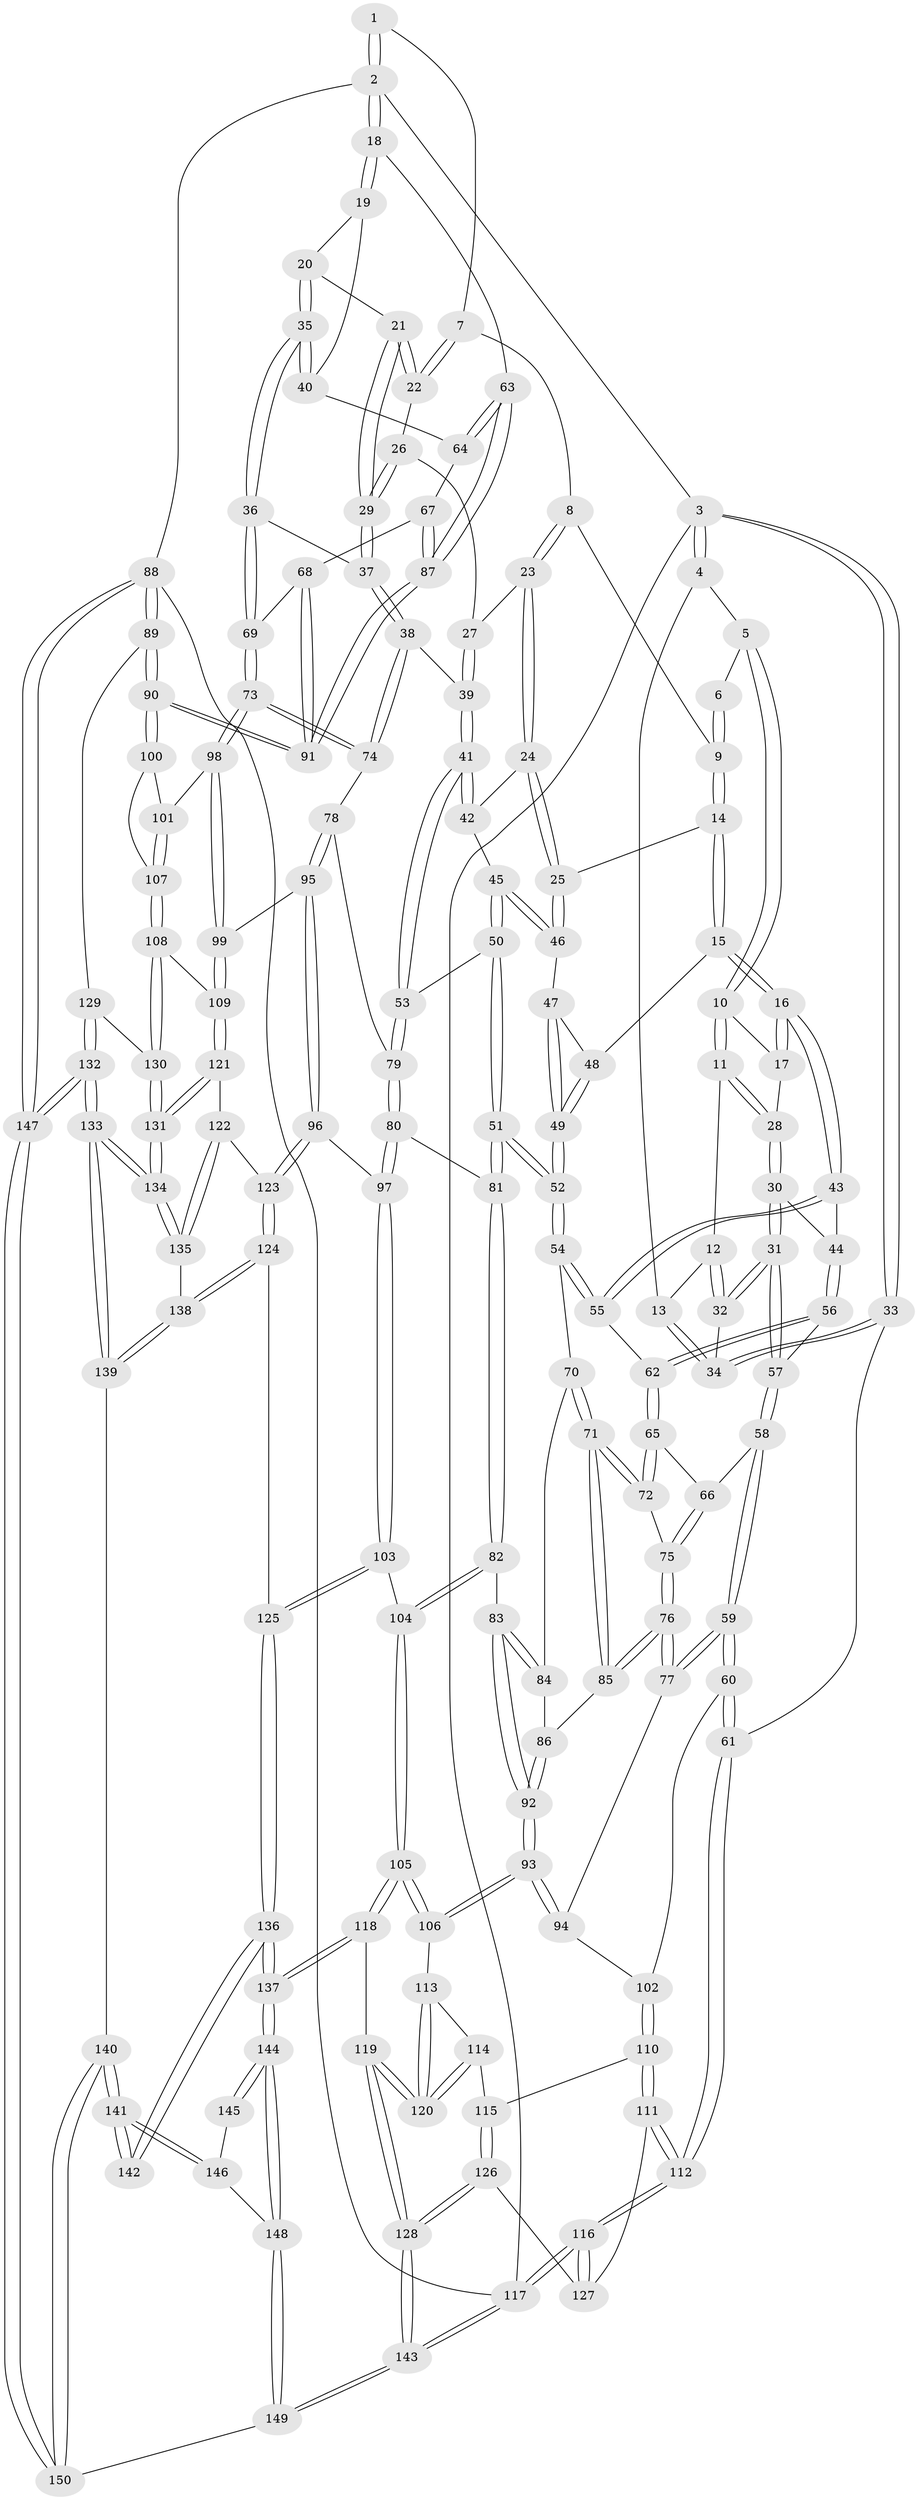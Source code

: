 // Generated by graph-tools (version 1.1) at 2025/27/03/09/25 03:27:13]
// undirected, 150 vertices, 372 edges
graph export_dot {
graph [start="1"]
  node [color=gray90,style=filled];
  1 [pos="+0.7412049952570209+0"];
  2 [pos="+1+0"];
  3 [pos="+0+0"];
  4 [pos="+0.09532322287939285+0"];
  5 [pos="+0.33797346666911926+0"];
  6 [pos="+0.3941701889449022+0"];
  7 [pos="+0.7228756307693316+0"];
  8 [pos="+0.5924440235661318+0.0691396128274237"];
  9 [pos="+0.4164983772066041+0"];
  10 [pos="+0.30735678173496983+0"];
  11 [pos="+0.22099636575477044+0.0926995492068179"];
  12 [pos="+0.19930160719429607+0.0941517741246904"];
  13 [pos="+0.09527576711551204+0.08002910710410338"];
  14 [pos="+0.4741232668057924+0.10472321707636206"];
  15 [pos="+0.3667160147663445+0.18611086773547397"];
  16 [pos="+0.36500668693740107+0.18684910629844584"];
  17 [pos="+0.33230007753703+0.09117111303622345"];
  18 [pos="+1+0"];
  19 [pos="+0.8885910589133952+0.1113421859189228"];
  20 [pos="+0.8224815538727007+0.10861065139249529"];
  21 [pos="+0.7638347274934262+0.08057502573484232"];
  22 [pos="+0.7359499984433717+0.04102524678906491"];
  23 [pos="+0.5785426225472681+0.11555582354697135"];
  24 [pos="+0.5759205667871977+0.11679606033229885"];
  25 [pos="+0.5000737606739594+0.12015321152160792"];
  26 [pos="+0.6828833723450852+0.09953004690457948"];
  27 [pos="+0.6326024214763041+0.127446186436315"];
  28 [pos="+0.23812083380119778+0.13615380237677144"];
  29 [pos="+0.7307801410439423+0.268971902289422"];
  30 [pos="+0.24004412213264767+0.14431391508052138"];
  31 [pos="+0.1292292837886927+0.21770480865837058"];
  32 [pos="+0.12377285816427203+0.21261152562286081"];
  33 [pos="+0+0.2167968280377662"];
  34 [pos="+0.04749010729580109+0.1577216666505011"];
  35 [pos="+0.7945520359350396+0.260187550561892"];
  36 [pos="+0.7373485667795732+0.27570759338000117"];
  37 [pos="+0.7305570883927842+0.2745857769994596"];
  38 [pos="+0.7126477494072189+0.2794849765873601"];
  39 [pos="+0.6920259075852921+0.2826213407949018"];
  40 [pos="+0.8653260907040741+0.2570944824054659"];
  41 [pos="+0.6848868536546537+0.28585884916283305"];
  42 [pos="+0.5854670109226732+0.1763079403540162"];
  43 [pos="+0.35055371892148623+0.20424422718356178"];
  44 [pos="+0.30264226917564757+0.20586354925767306"];
  45 [pos="+0.5467653542366614+0.22988223973618824"];
  46 [pos="+0.5133611591366234+0.21095587586685563"];
  47 [pos="+0.49867841156689324+0.22353709693997237"];
  48 [pos="+0.42204000857066204+0.208891115584251"];
  49 [pos="+0.4774874622430438+0.2638395814532896"];
  50 [pos="+0.5959288779531053+0.2877808075979799"];
  51 [pos="+0.4589917862996387+0.35962823833840835"];
  52 [pos="+0.4530812223435691+0.353504736463751"];
  53 [pos="+0.6726508003501578+0.29389978092103075"];
  54 [pos="+0.3994531649145651+0.32663712884713736"];
  55 [pos="+0.3864293440879777+0.3075073701763236"];
  56 [pos="+0.22429499282877105+0.2770765579881325"];
  57 [pos="+0.13933073116193836+0.23894531700018362"];
  58 [pos="+0.0944719259339996+0.32998966403292224"];
  59 [pos="+0+0.41022731551994696"];
  60 [pos="+0+0.41353161642871156"];
  61 [pos="+0+0.40642440171120336"];
  62 [pos="+0.23358241354648976+0.32312106489303205"];
  63 [pos="+1+0"];
  64 [pos="+0.8783256219131405+0.26306183640123626"];
  65 [pos="+0.23315550744398017+0.32683436312874853"];
  66 [pos="+0.14569917772530117+0.3659746411487909"];
  67 [pos="+0.9311011608871257+0.33504972361471924"];
  68 [pos="+0.8931015403419764+0.44146116426493826"];
  69 [pos="+0.8411952175616115+0.4565316682085442"];
  70 [pos="+0.3680434742254621+0.3497433165378273"];
  71 [pos="+0.26494252769043614+0.3966076077794658"];
  72 [pos="+0.2451477691602911+0.3573446183229326"];
  73 [pos="+0.8060884528215484+0.4945063540879496"];
  74 [pos="+0.7456031665128224+0.47407228302827215"];
  75 [pos="+0.1517273448003979+0.4131219277605925"];
  76 [pos="+0.15178250098530405+0.448810210756425"];
  77 [pos="+0.14934954256231195+0.4525348022812856"];
  78 [pos="+0.6621046141129082+0.4654784937885623"];
  79 [pos="+0.6290044124856174+0.4458692214307337"];
  80 [pos="+0.5223850428151892+0.488971436782878"];
  81 [pos="+0.48397611531760215+0.4767275032799744"];
  82 [pos="+0.4410951540635994+0.5046361611119915"];
  83 [pos="+0.40555259346972744+0.512685108427887"];
  84 [pos="+0.3472772360883814+0.4097565750997086"];
  85 [pos="+0.26394652337621416+0.41078796853651484"];
  86 [pos="+0.2797797138335882+0.44073855171430115"];
  87 [pos="+1+0.3022530575035198"];
  88 [pos="+1+1"];
  89 [pos="+1+0.6452181274059537"];
  90 [pos="+1+0.6426239060125385"];
  91 [pos="+1+0.636279347803837"];
  92 [pos="+0.31507511856548964+0.5416448549375628"];
  93 [pos="+0.2995071163495393+0.560479411915876"];
  94 [pos="+0.1669509021468612+0.5304919095389716"];
  95 [pos="+0.686813188330566+0.6097754810774105"];
  96 [pos="+0.6337638807902753+0.6318567123952318"];
  97 [pos="+0.5881827902992969+0.6223608240899271"];
  98 [pos="+0.803801301114668+0.5279906724842652"];
  99 [pos="+0.7490961902627377+0.6114112025564594"];
  100 [pos="+0.9897138271273536+0.6302273574105275"];
  101 [pos="+0.8725638380152028+0.5834527180222601"];
  102 [pos="+0.1080691361036561+0.5776108583421512"];
  103 [pos="+0.483006449325172+0.7395432450379726"];
  104 [pos="+0.4589964953863056+0.740931322425457"];
  105 [pos="+0.4000606671980028+0.765286503240771"];
  106 [pos="+0.2990424485755718+0.5694961858761686"];
  107 [pos="+0.821013952744037+0.6866543933110286"];
  108 [pos="+0.8085670255437152+0.693794312520636"];
  109 [pos="+0.7884331951102739+0.6864659206467585"];
  110 [pos="+0.0995981100747217+0.6544324597485154"];
  111 [pos="+0.012584770011227106+0.7111188299546897"];
  112 [pos="+0+0.7361871578152522"];
  113 [pos="+0.2467496264762086+0.6324572753303918"];
  114 [pos="+0.18438237410151853+0.6806921055354713"];
  115 [pos="+0.16259918523558287+0.6822011309936056"];
  116 [pos="+0+1"];
  117 [pos="+0+1"];
  118 [pos="+0.35677993227080007+0.8221022829512465"];
  119 [pos="+0.3184784706010244+0.8300352150308782"];
  120 [pos="+0.30217414141293814+0.8077433132007807"];
  121 [pos="+0.7028978816958811+0.7703364853203186"];
  122 [pos="+0.6799646209608494+0.7770160721433946"];
  123 [pos="+0.6749793519203969+0.7779495621621105"];
  124 [pos="+0.6605175455604065+0.7918587945623716"];
  125 [pos="+0.5784456106635468+0.8049102670703856"];
  126 [pos="+0.15747744063104052+0.8428943202455992"];
  127 [pos="+0.1401862219780648+0.8430712129477178"];
  128 [pos="+0.24736175543163214+0.8751409851356688"];
  129 [pos="+0.9108191543685485+0.773721793772253"];
  130 [pos="+0.859841276519308+0.7754181978373269"];
  131 [pos="+0.8204685296962352+0.8364206317757331"];
  132 [pos="+0.9809412204461613+1"];
  133 [pos="+0.9616545038015764+1"];
  134 [pos="+0.8183219655670032+0.9002012890686787"];
  135 [pos="+0.7812568366931962+0.8913801327969411"];
  136 [pos="+0.5669986751969266+0.8813678768453334"];
  137 [pos="+0.3816546676568398+0.858596987042493"];
  138 [pos="+0.6870255790585229+0.8825523955800998"];
  139 [pos="+0.6658175084797183+0.9297342228673269"];
  140 [pos="+0.5823055848264134+0.9544163923252901"];
  141 [pos="+0.580938476158861+0.9522359425754815"];
  142 [pos="+0.5674679327409766+0.891330129264326"];
  143 [pos="+0.17589394496910452+1"];
  144 [pos="+0.3935527130799559+0.8804603271366814"];
  145 [pos="+0.49958049203877364+0.8973677978198873"];
  146 [pos="+0.5098623277427861+0.9387452053993597"];
  147 [pos="+1+1"];
  148 [pos="+0.4138419907732012+0.929645626407347"];
  149 [pos="+0.4308979784050816+1"];
  150 [pos="+0.5467175418865372+1"];
  1 -- 2;
  1 -- 2;
  1 -- 7;
  2 -- 3;
  2 -- 18;
  2 -- 18;
  2 -- 88;
  3 -- 4;
  3 -- 4;
  3 -- 33;
  3 -- 33;
  3 -- 117;
  4 -- 5;
  4 -- 13;
  5 -- 6;
  5 -- 10;
  5 -- 10;
  6 -- 9;
  6 -- 9;
  7 -- 8;
  7 -- 22;
  7 -- 22;
  8 -- 9;
  8 -- 23;
  8 -- 23;
  9 -- 14;
  9 -- 14;
  10 -- 11;
  10 -- 11;
  10 -- 17;
  11 -- 12;
  11 -- 28;
  11 -- 28;
  12 -- 13;
  12 -- 32;
  12 -- 32;
  13 -- 34;
  13 -- 34;
  14 -- 15;
  14 -- 15;
  14 -- 25;
  15 -- 16;
  15 -- 16;
  15 -- 48;
  16 -- 17;
  16 -- 17;
  16 -- 43;
  16 -- 43;
  17 -- 28;
  18 -- 19;
  18 -- 19;
  18 -- 63;
  19 -- 20;
  19 -- 40;
  20 -- 21;
  20 -- 35;
  20 -- 35;
  21 -- 22;
  21 -- 22;
  21 -- 29;
  21 -- 29;
  22 -- 26;
  23 -- 24;
  23 -- 24;
  23 -- 27;
  24 -- 25;
  24 -- 25;
  24 -- 42;
  25 -- 46;
  25 -- 46;
  26 -- 27;
  26 -- 29;
  26 -- 29;
  27 -- 39;
  27 -- 39;
  28 -- 30;
  28 -- 30;
  29 -- 37;
  29 -- 37;
  30 -- 31;
  30 -- 31;
  30 -- 44;
  31 -- 32;
  31 -- 32;
  31 -- 57;
  31 -- 57;
  32 -- 34;
  33 -- 34;
  33 -- 34;
  33 -- 61;
  35 -- 36;
  35 -- 36;
  35 -- 40;
  35 -- 40;
  36 -- 37;
  36 -- 69;
  36 -- 69;
  37 -- 38;
  37 -- 38;
  38 -- 39;
  38 -- 74;
  38 -- 74;
  39 -- 41;
  39 -- 41;
  40 -- 64;
  41 -- 42;
  41 -- 42;
  41 -- 53;
  41 -- 53;
  42 -- 45;
  43 -- 44;
  43 -- 55;
  43 -- 55;
  44 -- 56;
  44 -- 56;
  45 -- 46;
  45 -- 46;
  45 -- 50;
  45 -- 50;
  46 -- 47;
  47 -- 48;
  47 -- 49;
  47 -- 49;
  48 -- 49;
  48 -- 49;
  49 -- 52;
  49 -- 52;
  50 -- 51;
  50 -- 51;
  50 -- 53;
  51 -- 52;
  51 -- 52;
  51 -- 81;
  51 -- 81;
  52 -- 54;
  52 -- 54;
  53 -- 79;
  53 -- 79;
  54 -- 55;
  54 -- 55;
  54 -- 70;
  55 -- 62;
  56 -- 57;
  56 -- 62;
  56 -- 62;
  57 -- 58;
  57 -- 58;
  58 -- 59;
  58 -- 59;
  58 -- 66;
  59 -- 60;
  59 -- 60;
  59 -- 77;
  59 -- 77;
  60 -- 61;
  60 -- 61;
  60 -- 102;
  61 -- 112;
  61 -- 112;
  62 -- 65;
  62 -- 65;
  63 -- 64;
  63 -- 64;
  63 -- 87;
  63 -- 87;
  64 -- 67;
  65 -- 66;
  65 -- 72;
  65 -- 72;
  66 -- 75;
  66 -- 75;
  67 -- 68;
  67 -- 87;
  67 -- 87;
  68 -- 69;
  68 -- 91;
  68 -- 91;
  69 -- 73;
  69 -- 73;
  70 -- 71;
  70 -- 71;
  70 -- 84;
  71 -- 72;
  71 -- 72;
  71 -- 85;
  71 -- 85;
  72 -- 75;
  73 -- 74;
  73 -- 74;
  73 -- 98;
  73 -- 98;
  74 -- 78;
  75 -- 76;
  75 -- 76;
  76 -- 77;
  76 -- 77;
  76 -- 85;
  76 -- 85;
  77 -- 94;
  78 -- 79;
  78 -- 95;
  78 -- 95;
  79 -- 80;
  79 -- 80;
  80 -- 81;
  80 -- 97;
  80 -- 97;
  81 -- 82;
  81 -- 82;
  82 -- 83;
  82 -- 104;
  82 -- 104;
  83 -- 84;
  83 -- 84;
  83 -- 92;
  83 -- 92;
  84 -- 86;
  85 -- 86;
  86 -- 92;
  86 -- 92;
  87 -- 91;
  87 -- 91;
  88 -- 89;
  88 -- 89;
  88 -- 147;
  88 -- 147;
  88 -- 117;
  89 -- 90;
  89 -- 90;
  89 -- 129;
  90 -- 91;
  90 -- 91;
  90 -- 100;
  90 -- 100;
  92 -- 93;
  92 -- 93;
  93 -- 94;
  93 -- 94;
  93 -- 106;
  93 -- 106;
  94 -- 102;
  95 -- 96;
  95 -- 96;
  95 -- 99;
  96 -- 97;
  96 -- 123;
  96 -- 123;
  97 -- 103;
  97 -- 103;
  98 -- 99;
  98 -- 99;
  98 -- 101;
  99 -- 109;
  99 -- 109;
  100 -- 101;
  100 -- 107;
  101 -- 107;
  101 -- 107;
  102 -- 110;
  102 -- 110;
  103 -- 104;
  103 -- 125;
  103 -- 125;
  104 -- 105;
  104 -- 105;
  105 -- 106;
  105 -- 106;
  105 -- 118;
  105 -- 118;
  106 -- 113;
  107 -- 108;
  107 -- 108;
  108 -- 109;
  108 -- 130;
  108 -- 130;
  109 -- 121;
  109 -- 121;
  110 -- 111;
  110 -- 111;
  110 -- 115;
  111 -- 112;
  111 -- 112;
  111 -- 127;
  112 -- 116;
  112 -- 116;
  113 -- 114;
  113 -- 120;
  113 -- 120;
  114 -- 115;
  114 -- 120;
  114 -- 120;
  115 -- 126;
  115 -- 126;
  116 -- 117;
  116 -- 117;
  116 -- 127;
  116 -- 127;
  117 -- 143;
  117 -- 143;
  118 -- 119;
  118 -- 137;
  118 -- 137;
  119 -- 120;
  119 -- 120;
  119 -- 128;
  119 -- 128;
  121 -- 122;
  121 -- 131;
  121 -- 131;
  122 -- 123;
  122 -- 135;
  122 -- 135;
  123 -- 124;
  123 -- 124;
  124 -- 125;
  124 -- 138;
  124 -- 138;
  125 -- 136;
  125 -- 136;
  126 -- 127;
  126 -- 128;
  126 -- 128;
  128 -- 143;
  128 -- 143;
  129 -- 130;
  129 -- 132;
  129 -- 132;
  130 -- 131;
  130 -- 131;
  131 -- 134;
  131 -- 134;
  132 -- 133;
  132 -- 133;
  132 -- 147;
  132 -- 147;
  133 -- 134;
  133 -- 134;
  133 -- 139;
  133 -- 139;
  134 -- 135;
  134 -- 135;
  135 -- 138;
  136 -- 137;
  136 -- 137;
  136 -- 142;
  136 -- 142;
  137 -- 144;
  137 -- 144;
  138 -- 139;
  138 -- 139;
  139 -- 140;
  140 -- 141;
  140 -- 141;
  140 -- 150;
  140 -- 150;
  141 -- 142;
  141 -- 142;
  141 -- 146;
  141 -- 146;
  143 -- 149;
  143 -- 149;
  144 -- 145;
  144 -- 145;
  144 -- 148;
  144 -- 148;
  145 -- 146;
  146 -- 148;
  147 -- 150;
  147 -- 150;
  148 -- 149;
  148 -- 149;
  149 -- 150;
}
